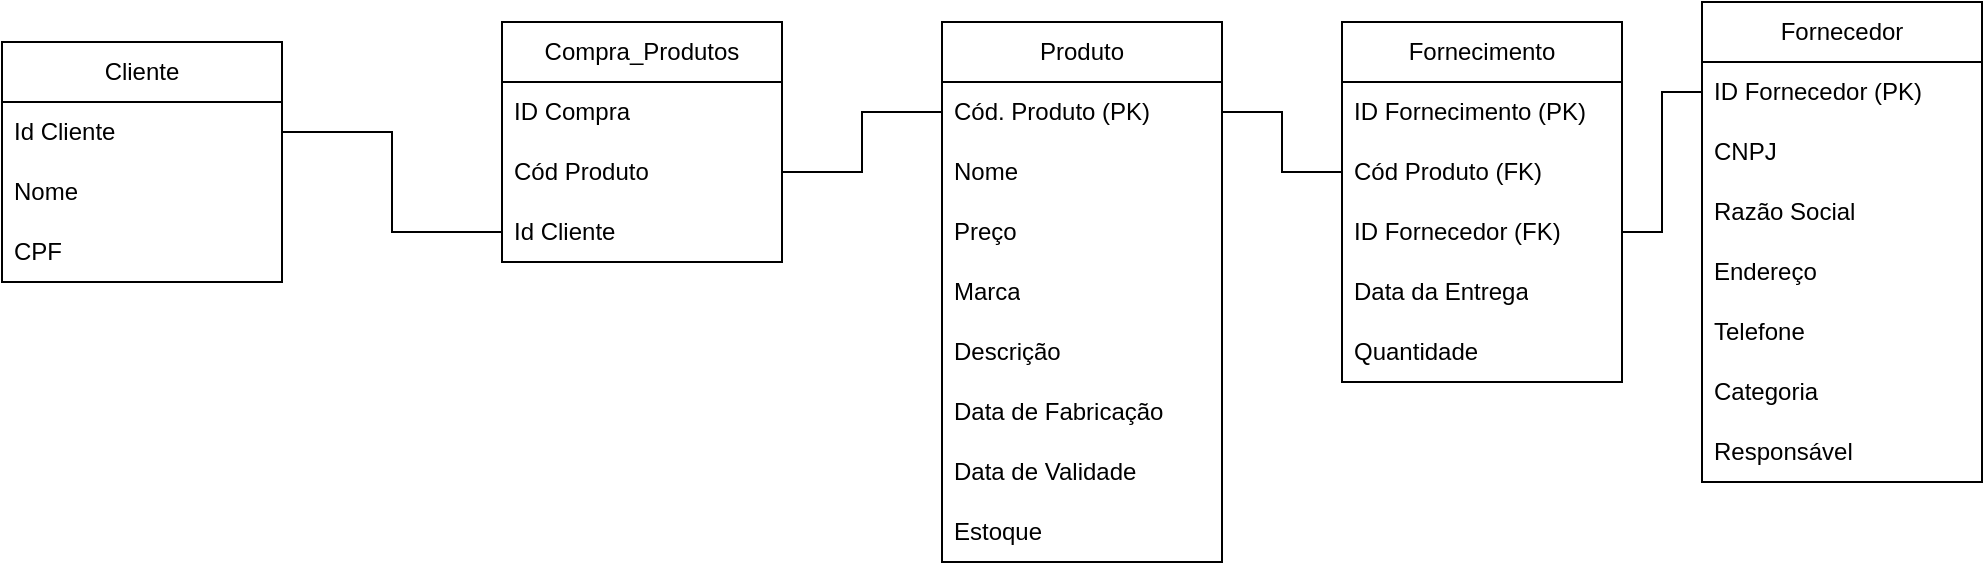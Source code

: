 <mxfile version="24.7.1" type="device" pages="2">
  <diagram name="Página-1" id="mDoW-B4i98f-EjKkYmb8">
    <mxGraphModel dx="1893" dy="667" grid="1" gridSize="10" guides="1" tooltips="1" connect="1" arrows="1" fold="1" page="1" pageScale="1" pageWidth="827" pageHeight="1169" math="0" shadow="0">
      <root>
        <mxCell id="0" />
        <mxCell id="1" parent="0" />
        <mxCell id="cvRcGuA9n_DTbX8oK18t-1" value="Produto" style="swimlane;fontStyle=0;childLayout=stackLayout;horizontal=1;startSize=30;horizontalStack=0;resizeParent=1;resizeParentMax=0;resizeLast=0;collapsible=1;marginBottom=0;whiteSpace=wrap;html=1;" vertex="1" parent="1">
          <mxGeometry x="110" y="200" width="140" height="270" as="geometry" />
        </mxCell>
        <mxCell id="cvRcGuA9n_DTbX8oK18t-2" value="Cód. Produto (PK)" style="text;strokeColor=none;fillColor=none;align=left;verticalAlign=middle;spacingLeft=4;spacingRight=4;overflow=hidden;points=[[0,0.5],[1,0.5]];portConstraint=eastwest;rotatable=0;whiteSpace=wrap;html=1;" vertex="1" parent="cvRcGuA9n_DTbX8oK18t-1">
          <mxGeometry y="30" width="140" height="30" as="geometry" />
        </mxCell>
        <mxCell id="cvRcGuA9n_DTbX8oK18t-3" value="Nome" style="text;strokeColor=none;fillColor=none;align=left;verticalAlign=middle;spacingLeft=4;spacingRight=4;overflow=hidden;points=[[0,0.5],[1,0.5]];portConstraint=eastwest;rotatable=0;whiteSpace=wrap;html=1;" vertex="1" parent="cvRcGuA9n_DTbX8oK18t-1">
          <mxGeometry y="60" width="140" height="30" as="geometry" />
        </mxCell>
        <mxCell id="cvRcGuA9n_DTbX8oK18t-4" value="Preço" style="text;strokeColor=none;fillColor=none;align=left;verticalAlign=middle;spacingLeft=4;spacingRight=4;overflow=hidden;points=[[0,0.5],[1,0.5]];portConstraint=eastwest;rotatable=0;whiteSpace=wrap;html=1;" vertex="1" parent="cvRcGuA9n_DTbX8oK18t-1">
          <mxGeometry y="90" width="140" height="30" as="geometry" />
        </mxCell>
        <mxCell id="cvRcGuA9n_DTbX8oK18t-9" value="Marca" style="text;strokeColor=none;fillColor=none;align=left;verticalAlign=middle;spacingLeft=4;spacingRight=4;overflow=hidden;points=[[0,0.5],[1,0.5]];portConstraint=eastwest;rotatable=0;whiteSpace=wrap;html=1;" vertex="1" parent="cvRcGuA9n_DTbX8oK18t-1">
          <mxGeometry y="120" width="140" height="30" as="geometry" />
        </mxCell>
        <mxCell id="cvRcGuA9n_DTbX8oK18t-10" value="Descrição" style="text;strokeColor=none;fillColor=none;align=left;verticalAlign=middle;spacingLeft=4;spacingRight=4;overflow=hidden;points=[[0,0.5],[1,0.5]];portConstraint=eastwest;rotatable=0;whiteSpace=wrap;html=1;" vertex="1" parent="cvRcGuA9n_DTbX8oK18t-1">
          <mxGeometry y="150" width="140" height="30" as="geometry" />
        </mxCell>
        <mxCell id="cvRcGuA9n_DTbX8oK18t-11" value="Data de Fabricação" style="text;strokeColor=none;fillColor=none;align=left;verticalAlign=middle;spacingLeft=4;spacingRight=4;overflow=hidden;points=[[0,0.5],[1,0.5]];portConstraint=eastwest;rotatable=0;whiteSpace=wrap;html=1;" vertex="1" parent="cvRcGuA9n_DTbX8oK18t-1">
          <mxGeometry y="180" width="140" height="30" as="geometry" />
        </mxCell>
        <mxCell id="cvRcGuA9n_DTbX8oK18t-12" value="Data de Validade" style="text;strokeColor=none;fillColor=none;align=left;verticalAlign=middle;spacingLeft=4;spacingRight=4;overflow=hidden;points=[[0,0.5],[1,0.5]];portConstraint=eastwest;rotatable=0;whiteSpace=wrap;html=1;" vertex="1" parent="cvRcGuA9n_DTbX8oK18t-1">
          <mxGeometry y="210" width="140" height="30" as="geometry" />
        </mxCell>
        <mxCell id="cvRcGuA9n_DTbX8oK18t-15" value="Estoque" style="text;strokeColor=none;fillColor=none;align=left;verticalAlign=middle;spacingLeft=4;spacingRight=4;overflow=hidden;points=[[0,0.5],[1,0.5]];portConstraint=eastwest;rotatable=0;whiteSpace=wrap;html=1;" vertex="1" parent="cvRcGuA9n_DTbX8oK18t-1">
          <mxGeometry y="240" width="140" height="30" as="geometry" />
        </mxCell>
        <mxCell id="cvRcGuA9n_DTbX8oK18t-16" value="Fornecedor" style="swimlane;fontStyle=0;childLayout=stackLayout;horizontal=1;startSize=30;horizontalStack=0;resizeParent=1;resizeParentMax=0;resizeLast=0;collapsible=1;marginBottom=0;whiteSpace=wrap;html=1;" vertex="1" parent="1">
          <mxGeometry x="490" y="190" width="140" height="240" as="geometry" />
        </mxCell>
        <mxCell id="cvRcGuA9n_DTbX8oK18t-17" value="ID Fornecedor (PK)" style="text;strokeColor=none;fillColor=none;align=left;verticalAlign=middle;spacingLeft=4;spacingRight=4;overflow=hidden;points=[[0,0.5],[1,0.5]];portConstraint=eastwest;rotatable=0;whiteSpace=wrap;html=1;" vertex="1" parent="cvRcGuA9n_DTbX8oK18t-16">
          <mxGeometry y="30" width="140" height="30" as="geometry" />
        </mxCell>
        <mxCell id="cvRcGuA9n_DTbX8oK18t-18" value="CNPJ" style="text;strokeColor=none;fillColor=none;align=left;verticalAlign=middle;spacingLeft=4;spacingRight=4;overflow=hidden;points=[[0,0.5],[1,0.5]];portConstraint=eastwest;rotatable=0;whiteSpace=wrap;html=1;" vertex="1" parent="cvRcGuA9n_DTbX8oK18t-16">
          <mxGeometry y="60" width="140" height="30" as="geometry" />
        </mxCell>
        <mxCell id="cvRcGuA9n_DTbX8oK18t-19" value="Razão Social" style="text;strokeColor=none;fillColor=none;align=left;verticalAlign=middle;spacingLeft=4;spacingRight=4;overflow=hidden;points=[[0,0.5],[1,0.5]];portConstraint=eastwest;rotatable=0;whiteSpace=wrap;html=1;" vertex="1" parent="cvRcGuA9n_DTbX8oK18t-16">
          <mxGeometry y="90" width="140" height="30" as="geometry" />
        </mxCell>
        <mxCell id="cvRcGuA9n_DTbX8oK18t-20" value="Endereço" style="text;strokeColor=none;fillColor=none;align=left;verticalAlign=middle;spacingLeft=4;spacingRight=4;overflow=hidden;points=[[0,0.5],[1,0.5]];portConstraint=eastwest;rotatable=0;whiteSpace=wrap;html=1;" vertex="1" parent="cvRcGuA9n_DTbX8oK18t-16">
          <mxGeometry y="120" width="140" height="30" as="geometry" />
        </mxCell>
        <mxCell id="cvRcGuA9n_DTbX8oK18t-21" value="Telefone" style="text;strokeColor=none;fillColor=none;align=left;verticalAlign=middle;spacingLeft=4;spacingRight=4;overflow=hidden;points=[[0,0.5],[1,0.5]];portConstraint=eastwest;rotatable=0;whiteSpace=wrap;html=1;" vertex="1" parent="cvRcGuA9n_DTbX8oK18t-16">
          <mxGeometry y="150" width="140" height="30" as="geometry" />
        </mxCell>
        <mxCell id="cvRcGuA9n_DTbX8oK18t-22" value="Categoria" style="text;strokeColor=none;fillColor=none;align=left;verticalAlign=middle;spacingLeft=4;spacingRight=4;overflow=hidden;points=[[0,0.5],[1,0.5]];portConstraint=eastwest;rotatable=0;whiteSpace=wrap;html=1;" vertex="1" parent="cvRcGuA9n_DTbX8oK18t-16">
          <mxGeometry y="180" width="140" height="30" as="geometry" />
        </mxCell>
        <mxCell id="cvRcGuA9n_DTbX8oK18t-23" value="Responsável" style="text;strokeColor=none;fillColor=none;align=left;verticalAlign=middle;spacingLeft=4;spacingRight=4;overflow=hidden;points=[[0,0.5],[1,0.5]];portConstraint=eastwest;rotatable=0;whiteSpace=wrap;html=1;" vertex="1" parent="cvRcGuA9n_DTbX8oK18t-16">
          <mxGeometry y="210" width="140" height="30" as="geometry" />
        </mxCell>
        <mxCell id="cvRcGuA9n_DTbX8oK18t-25" value="Fornecimento" style="swimlane;fontStyle=0;childLayout=stackLayout;horizontal=1;startSize=30;horizontalStack=0;resizeParent=1;resizeParentMax=0;resizeLast=0;collapsible=1;marginBottom=0;whiteSpace=wrap;html=1;" vertex="1" parent="1">
          <mxGeometry x="310" y="200" width="140" height="180" as="geometry" />
        </mxCell>
        <mxCell id="cvRcGuA9n_DTbX8oK18t-26" value="ID Fornecimento (PK)" style="text;strokeColor=none;fillColor=none;align=left;verticalAlign=middle;spacingLeft=4;spacingRight=4;overflow=hidden;points=[[0,0.5],[1,0.5]];portConstraint=eastwest;rotatable=0;whiteSpace=wrap;html=1;" vertex="1" parent="cvRcGuA9n_DTbX8oK18t-25">
          <mxGeometry y="30" width="140" height="30" as="geometry" />
        </mxCell>
        <mxCell id="cvRcGuA9n_DTbX8oK18t-27" value="Cód Produto (FK)" style="text;strokeColor=none;fillColor=none;align=left;verticalAlign=middle;spacingLeft=4;spacingRight=4;overflow=hidden;points=[[0,0.5],[1,0.5]];portConstraint=eastwest;rotatable=0;whiteSpace=wrap;html=1;" vertex="1" parent="cvRcGuA9n_DTbX8oK18t-25">
          <mxGeometry y="60" width="140" height="30" as="geometry" />
        </mxCell>
        <mxCell id="cvRcGuA9n_DTbX8oK18t-28" value="ID Fornecedor (FK)" style="text;strokeColor=none;fillColor=none;align=left;verticalAlign=middle;spacingLeft=4;spacingRight=4;overflow=hidden;points=[[0,0.5],[1,0.5]];portConstraint=eastwest;rotatable=0;whiteSpace=wrap;html=1;" vertex="1" parent="cvRcGuA9n_DTbX8oK18t-25">
          <mxGeometry y="90" width="140" height="30" as="geometry" />
        </mxCell>
        <mxCell id="cvRcGuA9n_DTbX8oK18t-29" value="Data da Entrega" style="text;strokeColor=none;fillColor=none;align=left;verticalAlign=middle;spacingLeft=4;spacingRight=4;overflow=hidden;points=[[0,0.5],[1,0.5]];portConstraint=eastwest;rotatable=0;whiteSpace=wrap;html=1;" vertex="1" parent="cvRcGuA9n_DTbX8oK18t-25">
          <mxGeometry y="120" width="140" height="30" as="geometry" />
        </mxCell>
        <mxCell id="cvRcGuA9n_DTbX8oK18t-30" value="Quantidade" style="text;strokeColor=none;fillColor=none;align=left;verticalAlign=middle;spacingLeft=4;spacingRight=4;overflow=hidden;points=[[0,0.5],[1,0.5]];portConstraint=eastwest;rotatable=0;whiteSpace=wrap;html=1;" vertex="1" parent="cvRcGuA9n_DTbX8oK18t-25">
          <mxGeometry y="150" width="140" height="30" as="geometry" />
        </mxCell>
        <mxCell id="cvRcGuA9n_DTbX8oK18t-31" style="edgeStyle=orthogonalEdgeStyle;rounded=0;orthogonalLoop=1;jettySize=auto;html=1;exitX=1;exitY=0.5;exitDx=0;exitDy=0;endArrow=none;endFill=0;" edge="1" parent="1" source="cvRcGuA9n_DTbX8oK18t-2" target="cvRcGuA9n_DTbX8oK18t-27">
          <mxGeometry relative="1" as="geometry" />
        </mxCell>
        <mxCell id="cvRcGuA9n_DTbX8oK18t-32" style="edgeStyle=orthogonalEdgeStyle;rounded=0;orthogonalLoop=1;jettySize=auto;html=1;exitX=1;exitY=0.5;exitDx=0;exitDy=0;endArrow=none;endFill=0;" edge="1" parent="1" source="cvRcGuA9n_DTbX8oK18t-28" target="cvRcGuA9n_DTbX8oK18t-17">
          <mxGeometry relative="1" as="geometry" />
        </mxCell>
        <mxCell id="cvRcGuA9n_DTbX8oK18t-33" value="Cliente" style="swimlane;fontStyle=0;childLayout=stackLayout;horizontal=1;startSize=30;horizontalStack=0;resizeParent=1;resizeParentMax=0;resizeLast=0;collapsible=1;marginBottom=0;whiteSpace=wrap;html=1;" vertex="1" parent="1">
          <mxGeometry x="-360" y="210" width="140" height="120" as="geometry" />
        </mxCell>
        <mxCell id="cvRcGuA9n_DTbX8oK18t-34" value="Id Cliente" style="text;strokeColor=none;fillColor=none;align=left;verticalAlign=middle;spacingLeft=4;spacingRight=4;overflow=hidden;points=[[0,0.5],[1,0.5]];portConstraint=eastwest;rotatable=0;whiteSpace=wrap;html=1;" vertex="1" parent="cvRcGuA9n_DTbX8oK18t-33">
          <mxGeometry y="30" width="140" height="30" as="geometry" />
        </mxCell>
        <mxCell id="cvRcGuA9n_DTbX8oK18t-35" value="Nome" style="text;strokeColor=none;fillColor=none;align=left;verticalAlign=middle;spacingLeft=4;spacingRight=4;overflow=hidden;points=[[0,0.5],[1,0.5]];portConstraint=eastwest;rotatable=0;whiteSpace=wrap;html=1;" vertex="1" parent="cvRcGuA9n_DTbX8oK18t-33">
          <mxGeometry y="60" width="140" height="30" as="geometry" />
        </mxCell>
        <mxCell id="cvRcGuA9n_DTbX8oK18t-36" value="CPF" style="text;strokeColor=none;fillColor=none;align=left;verticalAlign=middle;spacingLeft=4;spacingRight=4;overflow=hidden;points=[[0,0.5],[1,0.5]];portConstraint=eastwest;rotatable=0;whiteSpace=wrap;html=1;" vertex="1" parent="cvRcGuA9n_DTbX8oK18t-33">
          <mxGeometry y="90" width="140" height="30" as="geometry" />
        </mxCell>
        <mxCell id="cvRcGuA9n_DTbX8oK18t-37" value="Compra_Produtos" style="swimlane;fontStyle=0;childLayout=stackLayout;horizontal=1;startSize=30;horizontalStack=0;resizeParent=1;resizeParentMax=0;resizeLast=0;collapsible=1;marginBottom=0;whiteSpace=wrap;html=1;" vertex="1" parent="1">
          <mxGeometry x="-110" y="200" width="140" height="120" as="geometry" />
        </mxCell>
        <mxCell id="cvRcGuA9n_DTbX8oK18t-38" value="ID Compra" style="text;strokeColor=none;fillColor=none;align=left;verticalAlign=middle;spacingLeft=4;spacingRight=4;overflow=hidden;points=[[0,0.5],[1,0.5]];portConstraint=eastwest;rotatable=0;whiteSpace=wrap;html=1;" vertex="1" parent="cvRcGuA9n_DTbX8oK18t-37">
          <mxGeometry y="30" width="140" height="30" as="geometry" />
        </mxCell>
        <mxCell id="cvRcGuA9n_DTbX8oK18t-39" value="Cód Produto" style="text;strokeColor=none;fillColor=none;align=left;verticalAlign=middle;spacingLeft=4;spacingRight=4;overflow=hidden;points=[[0,0.5],[1,0.5]];portConstraint=eastwest;rotatable=0;whiteSpace=wrap;html=1;" vertex="1" parent="cvRcGuA9n_DTbX8oK18t-37">
          <mxGeometry y="60" width="140" height="30" as="geometry" />
        </mxCell>
        <mxCell id="cvRcGuA9n_DTbX8oK18t-40" value="Id Cliente" style="text;strokeColor=none;fillColor=none;align=left;verticalAlign=middle;spacingLeft=4;spacingRight=4;overflow=hidden;points=[[0,0.5],[1,0.5]];portConstraint=eastwest;rotatable=0;whiteSpace=wrap;html=1;" vertex="1" parent="cvRcGuA9n_DTbX8oK18t-37">
          <mxGeometry y="90" width="140" height="30" as="geometry" />
        </mxCell>
        <mxCell id="cvRcGuA9n_DTbX8oK18t-41" style="edgeStyle=orthogonalEdgeStyle;rounded=0;orthogonalLoop=1;jettySize=auto;html=1;exitX=1;exitY=0.5;exitDx=0;exitDy=0;endArrow=none;endFill=0;" edge="1" parent="1" source="cvRcGuA9n_DTbX8oK18t-34" target="cvRcGuA9n_DTbX8oK18t-40">
          <mxGeometry relative="1" as="geometry" />
        </mxCell>
        <mxCell id="cvRcGuA9n_DTbX8oK18t-42" style="edgeStyle=orthogonalEdgeStyle;rounded=0;orthogonalLoop=1;jettySize=auto;html=1;exitX=1;exitY=0.5;exitDx=0;exitDy=0;endArrow=none;endFill=0;" edge="1" parent="1" source="cvRcGuA9n_DTbX8oK18t-39" target="cvRcGuA9n_DTbX8oK18t-2">
          <mxGeometry relative="1" as="geometry" />
        </mxCell>
      </root>
    </mxGraphModel>
  </diagram>
  <diagram id="udH4U6JWpNyAqTRLwprG" name="Página-2">
    <mxGraphModel dx="1253" dy="267" grid="1" gridSize="10" guides="1" tooltips="1" connect="1" arrows="1" fold="1" page="1" pageScale="1" pageWidth="827" pageHeight="1169" math="0" shadow="0">
      <root>
        <mxCell id="0" />
        <mxCell id="1" parent="0" />
        <mxCell id="zYB4IBHpHZxRIL0vHt7N-1" value="Funcionario" style="swimlane;fontStyle=0;childLayout=stackLayout;horizontal=1;startSize=30;horizontalStack=0;resizeParent=1;resizeParentMax=0;resizeLast=0;collapsible=1;marginBottom=0;whiteSpace=wrap;html=1;" vertex="1" parent="1">
          <mxGeometry x="290" y="180" width="140" height="300" as="geometry" />
        </mxCell>
        <mxCell id="zYB4IBHpHZxRIL0vHt7N-2" value="Matricula (PK)" style="text;strokeColor=none;fillColor=none;align=left;verticalAlign=middle;spacingLeft=4;spacingRight=4;overflow=hidden;points=[[0,0.5],[1,0.5]];portConstraint=eastwest;rotatable=0;whiteSpace=wrap;html=1;" vertex="1" parent="zYB4IBHpHZxRIL0vHt7N-1">
          <mxGeometry y="30" width="140" height="30" as="geometry" />
        </mxCell>
        <mxCell id="zYB4IBHpHZxRIL0vHt7N-3" value="Nome" style="text;strokeColor=none;fillColor=none;align=left;verticalAlign=middle;spacingLeft=4;spacingRight=4;overflow=hidden;points=[[0,0.5],[1,0.5]];portConstraint=eastwest;rotatable=0;whiteSpace=wrap;html=1;" vertex="1" parent="zYB4IBHpHZxRIL0vHt7N-1">
          <mxGeometry y="60" width="140" height="30" as="geometry" />
        </mxCell>
        <mxCell id="zYB4IBHpHZxRIL0vHt7N-4" value="CPF" style="text;strokeColor=none;fillColor=none;align=left;verticalAlign=middle;spacingLeft=4;spacingRight=4;overflow=hidden;points=[[0,0.5],[1,0.5]];portConstraint=eastwest;rotatable=0;whiteSpace=wrap;html=1;" vertex="1" parent="zYB4IBHpHZxRIL0vHt7N-1">
          <mxGeometry y="90" width="140" height="30" as="geometry" />
        </mxCell>
        <mxCell id="zYB4IBHpHZxRIL0vHt7N-5" value="Cargo" style="text;strokeColor=none;fillColor=none;align=left;verticalAlign=middle;spacingLeft=4;spacingRight=4;overflow=hidden;points=[[0,0.5],[1,0.5]];portConstraint=eastwest;rotatable=0;whiteSpace=wrap;html=1;" vertex="1" parent="zYB4IBHpHZxRIL0vHt7N-1">
          <mxGeometry y="120" width="140" height="30" as="geometry" />
        </mxCell>
        <mxCell id="zYB4IBHpHZxRIL0vHt7N-6" value="Salário" style="text;strokeColor=none;fillColor=none;align=left;verticalAlign=middle;spacingLeft=4;spacingRight=4;overflow=hidden;points=[[0,0.5],[1,0.5]];portConstraint=eastwest;rotatable=0;whiteSpace=wrap;html=1;" vertex="1" parent="zYB4IBHpHZxRIL0vHt7N-1">
          <mxGeometry y="150" width="140" height="30" as="geometry" />
        </mxCell>
        <mxCell id="zYB4IBHpHZxRIL0vHt7N-7" value="Situação" style="text;strokeColor=none;fillColor=none;align=left;verticalAlign=middle;spacingLeft=4;spacingRight=4;overflow=hidden;points=[[0,0.5],[1,0.5]];portConstraint=eastwest;rotatable=0;whiteSpace=wrap;html=1;" vertex="1" parent="zYB4IBHpHZxRIL0vHt7N-1">
          <mxGeometry y="180" width="140" height="30" as="geometry" />
        </mxCell>
        <mxCell id="zYB4IBHpHZxRIL0vHt7N-9" value="Telefone" style="text;strokeColor=none;fillColor=none;align=left;verticalAlign=middle;spacingLeft=4;spacingRight=4;overflow=hidden;points=[[0,0.5],[1,0.5]];portConstraint=eastwest;rotatable=0;whiteSpace=wrap;html=1;" vertex="1" parent="zYB4IBHpHZxRIL0vHt7N-1">
          <mxGeometry y="210" width="140" height="30" as="geometry" />
        </mxCell>
        <mxCell id="zYB4IBHpHZxRIL0vHt7N-10" value="ID Conta (FK)" style="text;strokeColor=none;fillColor=none;align=left;verticalAlign=middle;spacingLeft=4;spacingRight=4;overflow=hidden;points=[[0,0.5],[1,0.5]];portConstraint=eastwest;rotatable=0;whiteSpace=wrap;html=1;" vertex="1" parent="zYB4IBHpHZxRIL0vHt7N-1">
          <mxGeometry y="240" width="140" height="30" as="geometry" />
        </mxCell>
        <mxCell id="zYB4IBHpHZxRIL0vHt7N-21" value="Setor" style="text;strokeColor=none;fillColor=none;align=left;verticalAlign=middle;spacingLeft=4;spacingRight=4;overflow=hidden;points=[[0,0.5],[1,0.5]];portConstraint=eastwest;rotatable=0;whiteSpace=wrap;html=1;" vertex="1" parent="zYB4IBHpHZxRIL0vHt7N-1">
          <mxGeometry y="270" width="140" height="30" as="geometry" />
        </mxCell>
        <mxCell id="zYB4IBHpHZxRIL0vHt7N-15" value="Conta de Pagamento" style="swimlane;fontStyle=0;childLayout=stackLayout;horizontal=1;startSize=30;horizontalStack=0;resizeParent=1;resizeParentMax=0;resizeLast=0;collapsible=1;marginBottom=0;whiteSpace=wrap;html=1;" vertex="1" parent="1">
          <mxGeometry x="560" y="400" width="140" height="150" as="geometry" />
        </mxCell>
        <mxCell id="zYB4IBHpHZxRIL0vHt7N-16" value="ID Conta (PK)" style="text;strokeColor=none;fillColor=none;align=left;verticalAlign=middle;spacingLeft=4;spacingRight=4;overflow=hidden;points=[[0,0.5],[1,0.5]];portConstraint=eastwest;rotatable=0;whiteSpace=wrap;html=1;" vertex="1" parent="zYB4IBHpHZxRIL0vHt7N-15">
          <mxGeometry y="30" width="140" height="30" as="geometry" />
        </mxCell>
        <mxCell id="zYB4IBHpHZxRIL0vHt7N-17" value="Agência" style="text;strokeColor=none;fillColor=none;align=left;verticalAlign=middle;spacingLeft=4;spacingRight=4;overflow=hidden;points=[[0,0.5],[1,0.5]];portConstraint=eastwest;rotatable=0;whiteSpace=wrap;html=1;" vertex="1" parent="zYB4IBHpHZxRIL0vHt7N-15">
          <mxGeometry y="60" width="140" height="30" as="geometry" />
        </mxCell>
        <mxCell id="zYB4IBHpHZxRIL0vHt7N-18" value="Nome do Banco" style="text;strokeColor=none;fillColor=none;align=left;verticalAlign=middle;spacingLeft=4;spacingRight=4;overflow=hidden;points=[[0,0.5],[1,0.5]];portConstraint=eastwest;rotatable=0;whiteSpace=wrap;html=1;" vertex="1" parent="zYB4IBHpHZxRIL0vHt7N-15">
          <mxGeometry y="90" width="140" height="30" as="geometry" />
        </mxCell>
        <mxCell id="zYB4IBHpHZxRIL0vHt7N-19" value="Número da Conta" style="text;strokeColor=none;fillColor=none;align=left;verticalAlign=middle;spacingLeft=4;spacingRight=4;overflow=hidden;points=[[0,0.5],[1,0.5]];portConstraint=eastwest;rotatable=0;whiteSpace=wrap;html=1;" vertex="1" parent="zYB4IBHpHZxRIL0vHt7N-15">
          <mxGeometry y="120" width="140" height="30" as="geometry" />
        </mxCell>
        <mxCell id="zYB4IBHpHZxRIL0vHt7N-20" style="edgeStyle=orthogonalEdgeStyle;rounded=0;orthogonalLoop=1;jettySize=auto;html=1;exitX=1;exitY=0.5;exitDx=0;exitDy=0;" edge="1" parent="1" source="zYB4IBHpHZxRIL0vHt7N-10" target="zYB4IBHpHZxRIL0vHt7N-16">
          <mxGeometry relative="1" as="geometry" />
        </mxCell>
        <mxCell id="zYB4IBHpHZxRIL0vHt7N-22" value="Instrutor" style="swimlane;fontStyle=0;childLayout=stackLayout;horizontal=1;startSize=30;horizontalStack=0;resizeParent=1;resizeParentMax=0;resizeLast=0;collapsible=1;marginBottom=0;whiteSpace=wrap;html=1;" vertex="1" parent="1">
          <mxGeometry x="530" y="180" width="140" height="150" as="geometry" />
        </mxCell>
        <mxCell id="zYB4IBHpHZxRIL0vHt7N-23" value="ID Instrutor (PK)" style="text;strokeColor=none;fillColor=none;align=left;verticalAlign=middle;spacingLeft=4;spacingRight=4;overflow=hidden;points=[[0,0.5],[1,0.5]];portConstraint=eastwest;rotatable=0;whiteSpace=wrap;html=1;" vertex="1" parent="zYB4IBHpHZxRIL0vHt7N-22">
          <mxGeometry y="30" width="140" height="30" as="geometry" />
        </mxCell>
        <mxCell id="zYB4IBHpHZxRIL0vHt7N-24" value="Matricula (FK)" style="text;strokeColor=none;fillColor=none;align=left;verticalAlign=middle;spacingLeft=4;spacingRight=4;overflow=hidden;points=[[0,0.5],[1,0.5]];portConstraint=eastwest;rotatable=0;whiteSpace=wrap;html=1;" vertex="1" parent="zYB4IBHpHZxRIL0vHt7N-22">
          <mxGeometry y="60" width="140" height="30" as="geometry" />
        </mxCell>
        <mxCell id="zYB4IBHpHZxRIL0vHt7N-25" value="Especialidade" style="text;strokeColor=none;fillColor=none;align=left;verticalAlign=middle;spacingLeft=4;spacingRight=4;overflow=hidden;points=[[0,0.5],[1,0.5]];portConstraint=eastwest;rotatable=0;whiteSpace=wrap;html=1;" vertex="1" parent="zYB4IBHpHZxRIL0vHt7N-22">
          <mxGeometry y="90" width="140" height="30" as="geometry" />
        </mxCell>
        <mxCell id="zYB4IBHpHZxRIL0vHt7N-27" value="Segmento" style="text;strokeColor=none;fillColor=none;align=left;verticalAlign=middle;spacingLeft=4;spacingRight=4;overflow=hidden;points=[[0,0.5],[1,0.5]];portConstraint=eastwest;rotatable=0;whiteSpace=wrap;html=1;" vertex="1" parent="zYB4IBHpHZxRIL0vHt7N-22">
          <mxGeometry y="120" width="140" height="30" as="geometry" />
        </mxCell>
        <mxCell id="zYB4IBHpHZxRIL0vHt7N-26" style="edgeStyle=orthogonalEdgeStyle;rounded=0;orthogonalLoop=1;jettySize=auto;html=1;exitX=0;exitY=0.5;exitDx=0;exitDy=0;entryX=1;entryY=0.5;entryDx=0;entryDy=0;" edge="1" parent="1" source="zYB4IBHpHZxRIL0vHt7N-24" target="zYB4IBHpHZxRIL0vHt7N-2">
          <mxGeometry relative="1" as="geometry" />
        </mxCell>
        <mxCell id="zYB4IBHpHZxRIL0vHt7N-28" value="Turma" style="swimlane;fontStyle=0;childLayout=stackLayout;horizontal=1;startSize=30;horizontalStack=0;resizeParent=1;resizeParentMax=0;resizeLast=0;collapsible=1;marginBottom=0;whiteSpace=wrap;html=1;" vertex="1" parent="1">
          <mxGeometry x="770" y="180" width="140" height="90" as="geometry" />
        </mxCell>
        <mxCell id="zYB4IBHpHZxRIL0vHt7N-29" value="Id_Turma(PK)" style="text;strokeColor=none;fillColor=none;align=left;verticalAlign=middle;spacingLeft=4;spacingRight=4;overflow=hidden;points=[[0,0.5],[1,0.5]];portConstraint=eastwest;rotatable=0;whiteSpace=wrap;html=1;" vertex="1" parent="zYB4IBHpHZxRIL0vHt7N-28">
          <mxGeometry y="30" width="140" height="30" as="geometry" />
        </mxCell>
        <mxCell id="zYB4IBHpHZxRIL0vHt7N-30" value="ID Instrutor (FK)" style="text;strokeColor=none;fillColor=none;align=left;verticalAlign=middle;spacingLeft=4;spacingRight=4;overflow=hidden;points=[[0,0.5],[1,0.5]];portConstraint=eastwest;rotatable=0;whiteSpace=wrap;html=1;" vertex="1" parent="zYB4IBHpHZxRIL0vHt7N-28">
          <mxGeometry y="60" width="140" height="30" as="geometry" />
        </mxCell>
        <mxCell id="zYB4IBHpHZxRIL0vHt7N-32" value="Aluno" style="swimlane;fontStyle=0;childLayout=stackLayout;horizontal=1;startSize=30;horizontalStack=0;resizeParent=1;resizeParentMax=0;resizeLast=0;collapsible=1;marginBottom=0;whiteSpace=wrap;html=1;" vertex="1" parent="1">
          <mxGeometry x="1180" y="195" width="140" height="120" as="geometry" />
        </mxCell>
        <mxCell id="zYB4IBHpHZxRIL0vHt7N-33" value="Id_Aluno (PK)" style="text;strokeColor=none;fillColor=none;align=left;verticalAlign=middle;spacingLeft=4;spacingRight=4;overflow=hidden;points=[[0,0.5],[1,0.5]];portConstraint=eastwest;rotatable=0;whiteSpace=wrap;html=1;" vertex="1" parent="zYB4IBHpHZxRIL0vHt7N-32">
          <mxGeometry y="30" width="140" height="30" as="geometry" />
        </mxCell>
        <mxCell id="zYB4IBHpHZxRIL0vHt7N-34" value="Item 2" style="text;strokeColor=none;fillColor=none;align=left;verticalAlign=middle;spacingLeft=4;spacingRight=4;overflow=hidden;points=[[0,0.5],[1,0.5]];portConstraint=eastwest;rotatable=0;whiteSpace=wrap;html=1;" vertex="1" parent="zYB4IBHpHZxRIL0vHt7N-32">
          <mxGeometry y="60" width="140" height="30" as="geometry" />
        </mxCell>
        <mxCell id="zYB4IBHpHZxRIL0vHt7N-35" value="Item 3" style="text;strokeColor=none;fillColor=none;align=left;verticalAlign=middle;spacingLeft=4;spacingRight=4;overflow=hidden;points=[[0,0.5],[1,0.5]];portConstraint=eastwest;rotatable=0;whiteSpace=wrap;html=1;" vertex="1" parent="zYB4IBHpHZxRIL0vHt7N-32">
          <mxGeometry y="90" width="140" height="30" as="geometry" />
        </mxCell>
        <mxCell id="zYB4IBHpHZxRIL0vHt7N-36" style="edgeStyle=orthogonalEdgeStyle;rounded=0;orthogonalLoop=1;jettySize=auto;html=1;exitX=0;exitY=0.5;exitDx=0;exitDy=0;entryX=1;entryY=0.5;entryDx=0;entryDy=0;" edge="1" parent="1" source="zYB4IBHpHZxRIL0vHt7N-30" target="zYB4IBHpHZxRIL0vHt7N-23">
          <mxGeometry relative="1" as="geometry" />
        </mxCell>
        <mxCell id="zYB4IBHpHZxRIL0vHt7N-37" value="Matricula" style="swimlane;fontStyle=0;childLayout=stackLayout;horizontal=1;startSize=30;horizontalStack=0;resizeParent=1;resizeParentMax=0;resizeLast=0;collapsible=1;marginBottom=0;whiteSpace=wrap;html=1;" vertex="1" parent="1">
          <mxGeometry x="980" y="180" width="140" height="210" as="geometry" />
        </mxCell>
        <mxCell id="zYB4IBHpHZxRIL0vHt7N-38" value="ID_Matricula" style="text;strokeColor=none;fillColor=none;align=left;verticalAlign=middle;spacingLeft=4;spacingRight=4;overflow=hidden;points=[[0,0.5],[1,0.5]];portConstraint=eastwest;rotatable=0;whiteSpace=wrap;html=1;" vertex="1" parent="zYB4IBHpHZxRIL0vHt7N-37">
          <mxGeometry y="30" width="140" height="30" as="geometry" />
        </mxCell>
        <mxCell id="zYB4IBHpHZxRIL0vHt7N-39" value="ID_Turma" style="text;strokeColor=none;fillColor=none;align=left;verticalAlign=middle;spacingLeft=4;spacingRight=4;overflow=hidden;points=[[0,0.5],[1,0.5]];portConstraint=eastwest;rotatable=0;whiteSpace=wrap;html=1;" vertex="1" parent="zYB4IBHpHZxRIL0vHt7N-37">
          <mxGeometry y="60" width="140" height="30" as="geometry" />
        </mxCell>
        <mxCell id="zYB4IBHpHZxRIL0vHt7N-40" value="ID_Aluno" style="text;strokeColor=none;fillColor=none;align=left;verticalAlign=middle;spacingLeft=4;spacingRight=4;overflow=hidden;points=[[0,0.5],[1,0.5]];portConstraint=eastwest;rotatable=0;whiteSpace=wrap;html=1;" vertex="1" parent="zYB4IBHpHZxRIL0vHt7N-37">
          <mxGeometry y="90" width="140" height="30" as="geometry" />
        </mxCell>
        <mxCell id="zYB4IBHpHZxRIL0vHt7N-43" value="Situação" style="text;strokeColor=none;fillColor=none;align=left;verticalAlign=middle;spacingLeft=4;spacingRight=4;overflow=hidden;points=[[0,0.5],[1,0.5]];portConstraint=eastwest;rotatable=0;whiteSpace=wrap;html=1;" vertex="1" parent="zYB4IBHpHZxRIL0vHt7N-37">
          <mxGeometry y="120" width="140" height="30" as="geometry" />
        </mxCell>
        <mxCell id="zYB4IBHpHZxRIL0vHt7N-44" value="Média" style="text;strokeColor=none;fillColor=none;align=left;verticalAlign=middle;spacingLeft=4;spacingRight=4;overflow=hidden;points=[[0,0.5],[1,0.5]];portConstraint=eastwest;rotatable=0;whiteSpace=wrap;html=1;" vertex="1" parent="zYB4IBHpHZxRIL0vHt7N-37">
          <mxGeometry y="150" width="140" height="30" as="geometry" />
        </mxCell>
        <mxCell id="zYB4IBHpHZxRIL0vHt7N-45" value="Faltas" style="text;strokeColor=none;fillColor=none;align=left;verticalAlign=middle;spacingLeft=4;spacingRight=4;overflow=hidden;points=[[0,0.5],[1,0.5]];portConstraint=eastwest;rotatable=0;whiteSpace=wrap;html=1;" vertex="1" parent="zYB4IBHpHZxRIL0vHt7N-37">
          <mxGeometry y="180" width="140" height="30" as="geometry" />
        </mxCell>
        <mxCell id="zYB4IBHpHZxRIL0vHt7N-41" style="edgeStyle=orthogonalEdgeStyle;rounded=0;orthogonalLoop=1;jettySize=auto;html=1;exitX=1;exitY=0.5;exitDx=0;exitDy=0;" edge="1" parent="1" source="zYB4IBHpHZxRIL0vHt7N-29" target="zYB4IBHpHZxRIL0vHt7N-39">
          <mxGeometry relative="1" as="geometry" />
        </mxCell>
        <mxCell id="zYB4IBHpHZxRIL0vHt7N-42" style="edgeStyle=orthogonalEdgeStyle;rounded=0;orthogonalLoop=1;jettySize=auto;html=1;exitX=0;exitY=0.5;exitDx=0;exitDy=0;" edge="1" parent="1" source="zYB4IBHpHZxRIL0vHt7N-33" target="zYB4IBHpHZxRIL0vHt7N-40">
          <mxGeometry relative="1" as="geometry" />
        </mxCell>
        <mxCell id="zYB4IBHpHZxRIL0vHt7N-46" value="Endereco" style="swimlane;fontStyle=0;childLayout=stackLayout;horizontal=1;startSize=30;horizontalStack=0;resizeParent=1;resizeParentMax=0;resizeLast=0;collapsible=1;marginBottom=0;whiteSpace=wrap;html=1;" vertex="1" parent="1">
          <mxGeometry x="-80" y="285" width="140" height="150" as="geometry" />
        </mxCell>
        <mxCell id="zYB4IBHpHZxRIL0vHt7N-47" value="ID_ENd (PK)" style="text;strokeColor=none;fillColor=none;align=left;verticalAlign=middle;spacingLeft=4;spacingRight=4;overflow=hidden;points=[[0,0.5],[1,0.5]];portConstraint=eastwest;rotatable=0;whiteSpace=wrap;html=1;" vertex="1" parent="zYB4IBHpHZxRIL0vHt7N-46">
          <mxGeometry y="30" width="140" height="30" as="geometry" />
        </mxCell>
        <mxCell id="zYB4IBHpHZxRIL0vHt7N-48" value="Logradouro" style="text;strokeColor=none;fillColor=none;align=left;verticalAlign=middle;spacingLeft=4;spacingRight=4;overflow=hidden;points=[[0,0.5],[1,0.5]];portConstraint=eastwest;rotatable=0;whiteSpace=wrap;html=1;" vertex="1" parent="zYB4IBHpHZxRIL0vHt7N-46">
          <mxGeometry y="60" width="140" height="30" as="geometry" />
        </mxCell>
        <mxCell id="zYB4IBHpHZxRIL0vHt7N-49" value="Número" style="text;strokeColor=none;fillColor=none;align=left;verticalAlign=middle;spacingLeft=4;spacingRight=4;overflow=hidden;points=[[0,0.5],[1,0.5]];portConstraint=eastwest;rotatable=0;whiteSpace=wrap;html=1;" vertex="1" parent="zYB4IBHpHZxRIL0vHt7N-46">
          <mxGeometry y="90" width="140" height="30" as="geometry" />
        </mxCell>
        <mxCell id="zYB4IBHpHZxRIL0vHt7N-50" value="Bairro" style="text;strokeColor=none;fillColor=none;align=left;verticalAlign=middle;spacingLeft=4;spacingRight=4;overflow=hidden;points=[[0,0.5],[1,0.5]];portConstraint=eastwest;rotatable=0;whiteSpace=wrap;html=1;" vertex="1" parent="zYB4IBHpHZxRIL0vHt7N-46">
          <mxGeometry y="120" width="140" height="30" as="geometry" />
        </mxCell>
        <mxCell id="zYB4IBHpHZxRIL0vHt7N-52" value="Endereco_Funcionario" style="swimlane;fontStyle=0;childLayout=stackLayout;horizontal=1;startSize=30;horizontalStack=0;resizeParent=1;resizeParentMax=0;resizeLast=0;collapsible=1;marginBottom=0;whiteSpace=wrap;html=1;" vertex="1" parent="1">
          <mxGeometry x="110" y="285" width="140" height="120" as="geometry" />
        </mxCell>
        <mxCell id="zYB4IBHpHZxRIL0vHt7N-53" value="Id Registro(PK)" style="text;strokeColor=none;fillColor=none;align=left;verticalAlign=middle;spacingLeft=4;spacingRight=4;overflow=hidden;points=[[0,0.5],[1,0.5]];portConstraint=eastwest;rotatable=0;whiteSpace=wrap;html=1;" vertex="1" parent="zYB4IBHpHZxRIL0vHt7N-52">
          <mxGeometry y="30" width="140" height="30" as="geometry" />
        </mxCell>
        <mxCell id="zYB4IBHpHZxRIL0vHt7N-54" value="ID_End" style="text;strokeColor=none;fillColor=none;align=left;verticalAlign=middle;spacingLeft=4;spacingRight=4;overflow=hidden;points=[[0,0.5],[1,0.5]];portConstraint=eastwest;rotatable=0;whiteSpace=wrap;html=1;" vertex="1" parent="zYB4IBHpHZxRIL0vHt7N-52">
          <mxGeometry y="60" width="140" height="30" as="geometry" />
        </mxCell>
        <mxCell id="zYB4IBHpHZxRIL0vHt7N-55" value="Matricula" style="text;strokeColor=none;fillColor=none;align=left;verticalAlign=middle;spacingLeft=4;spacingRight=4;overflow=hidden;points=[[0,0.5],[1,0.5]];portConstraint=eastwest;rotatable=0;whiteSpace=wrap;html=1;" vertex="1" parent="zYB4IBHpHZxRIL0vHt7N-52">
          <mxGeometry y="90" width="140" height="30" as="geometry" />
        </mxCell>
        <mxCell id="zYB4IBHpHZxRIL0vHt7N-56" style="edgeStyle=orthogonalEdgeStyle;rounded=0;orthogonalLoop=1;jettySize=auto;html=1;exitX=1;exitY=0.5;exitDx=0;exitDy=0;entryX=0;entryY=0.5;entryDx=0;entryDy=0;" edge="1" parent="1" source="zYB4IBHpHZxRIL0vHt7N-47" target="zYB4IBHpHZxRIL0vHt7N-54">
          <mxGeometry relative="1" as="geometry" />
        </mxCell>
        <mxCell id="zYB4IBHpHZxRIL0vHt7N-57" style="edgeStyle=orthogonalEdgeStyle;rounded=0;orthogonalLoop=1;jettySize=auto;html=1;exitX=1;exitY=0.5;exitDx=0;exitDy=0;entryX=0;entryY=0.5;entryDx=0;entryDy=0;" edge="1" parent="1" source="zYB4IBHpHZxRIL0vHt7N-55" target="zYB4IBHpHZxRIL0vHt7N-2">
          <mxGeometry relative="1" as="geometry" />
        </mxCell>
        <mxCell id="zYB4IBHpHZxRIL0vHt7N-58" value="Histórico de Pagamentos" style="swimlane;fontStyle=0;childLayout=stackLayout;horizontal=1;startSize=30;horizontalStack=0;resizeParent=1;resizeParentMax=0;resizeLast=0;collapsible=1;marginBottom=0;whiteSpace=wrap;html=1;" vertex="1" parent="1">
          <mxGeometry x="760" y="490" width="140" height="240" as="geometry" />
        </mxCell>
        <mxCell id="zYB4IBHpHZxRIL0vHt7N-59" value="ID Pagamento" style="text;strokeColor=none;fillColor=none;align=left;verticalAlign=middle;spacingLeft=4;spacingRight=4;overflow=hidden;points=[[0,0.5],[1,0.5]];portConstraint=eastwest;rotatable=0;whiteSpace=wrap;html=1;" vertex="1" parent="zYB4IBHpHZxRIL0vHt7N-58">
          <mxGeometry y="30" width="140" height="30" as="geometry" />
        </mxCell>
        <mxCell id="zYB4IBHpHZxRIL0vHt7N-60" value="ID Conta&amp;nbsp;" style="text;strokeColor=none;fillColor=none;align=left;verticalAlign=middle;spacingLeft=4;spacingRight=4;overflow=hidden;points=[[0,0.5],[1,0.5]];portConstraint=eastwest;rotatable=0;whiteSpace=wrap;html=1;" vertex="1" parent="zYB4IBHpHZxRIL0vHt7N-58">
          <mxGeometry y="60" width="140" height="30" as="geometry" />
        </mxCell>
        <mxCell id="zYB4IBHpHZxRIL0vHt7N-65" value="Valor Bruto" style="text;strokeColor=none;fillColor=none;align=left;verticalAlign=middle;spacingLeft=4;spacingRight=4;overflow=hidden;points=[[0,0.5],[1,0.5]];portConstraint=eastwest;rotatable=0;whiteSpace=wrap;html=1;" vertex="1" parent="zYB4IBHpHZxRIL0vHt7N-58">
          <mxGeometry y="90" width="140" height="30" as="geometry" />
        </mxCell>
        <mxCell id="zYB4IBHpHZxRIL0vHt7N-61" value="Descontos" style="text;strokeColor=none;fillColor=none;align=left;verticalAlign=middle;spacingLeft=4;spacingRight=4;overflow=hidden;points=[[0,0.5],[1,0.5]];portConstraint=eastwest;rotatable=0;whiteSpace=wrap;html=1;" vertex="1" parent="zYB4IBHpHZxRIL0vHt7N-58">
          <mxGeometry y="120" width="140" height="30" as="geometry" />
        </mxCell>
        <mxCell id="zYB4IBHpHZxRIL0vHt7N-62" value="Valor Líquido" style="text;strokeColor=none;fillColor=none;align=left;verticalAlign=middle;spacingLeft=4;spacingRight=4;overflow=hidden;points=[[0,0.5],[1,0.5]];portConstraint=eastwest;rotatable=0;whiteSpace=wrap;html=1;" vertex="1" parent="zYB4IBHpHZxRIL0vHt7N-58">
          <mxGeometry y="150" width="140" height="30" as="geometry" />
        </mxCell>
        <mxCell id="zYB4IBHpHZxRIL0vHt7N-63" value="Bonificações" style="text;strokeColor=none;fillColor=none;align=left;verticalAlign=middle;spacingLeft=4;spacingRight=4;overflow=hidden;points=[[0,0.5],[1,0.5]];portConstraint=eastwest;rotatable=0;whiteSpace=wrap;html=1;" vertex="1" parent="zYB4IBHpHZxRIL0vHt7N-58">
          <mxGeometry y="180" width="140" height="30" as="geometry" />
        </mxCell>
        <mxCell id="zYB4IBHpHZxRIL0vHt7N-64" value="Data do Pagamento" style="text;strokeColor=none;fillColor=none;align=left;verticalAlign=middle;spacingLeft=4;spacingRight=4;overflow=hidden;points=[[0,0.5],[1,0.5]];portConstraint=eastwest;rotatable=0;whiteSpace=wrap;html=1;" vertex="1" parent="zYB4IBHpHZxRIL0vHt7N-58">
          <mxGeometry y="210" width="140" height="30" as="geometry" />
        </mxCell>
        <mxCell id="zYB4IBHpHZxRIL0vHt7N-67" style="edgeStyle=orthogonalEdgeStyle;rounded=0;orthogonalLoop=1;jettySize=auto;html=1;exitX=0;exitY=0.5;exitDx=0;exitDy=0;entryX=1;entryY=0.5;entryDx=0;entryDy=0;" edge="1" parent="1" source="zYB4IBHpHZxRIL0vHt7N-60" target="zYB4IBHpHZxRIL0vHt7N-16">
          <mxGeometry relative="1" as="geometry" />
        </mxCell>
      </root>
    </mxGraphModel>
  </diagram>
</mxfile>
